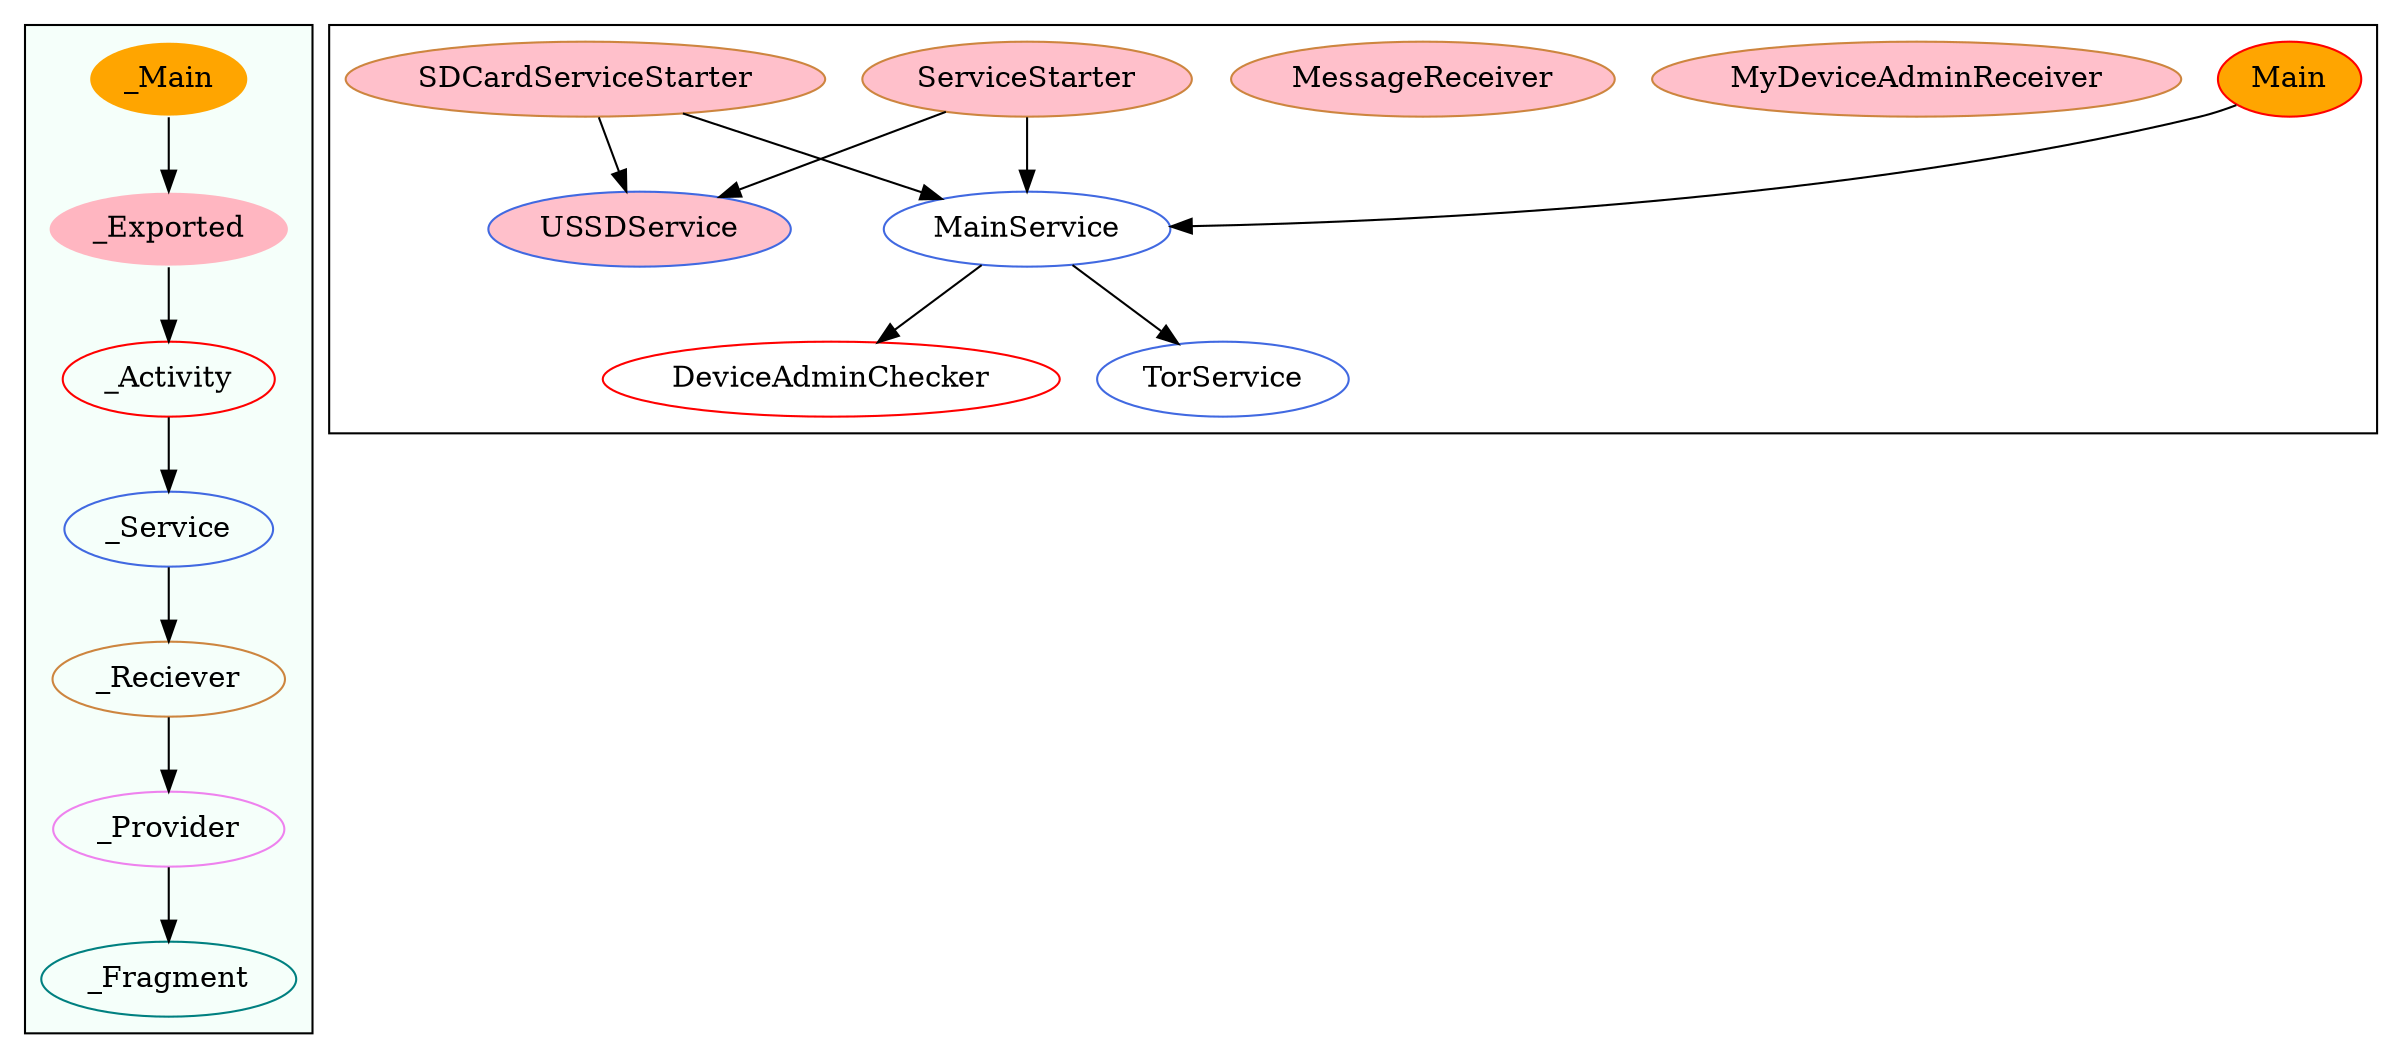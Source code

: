 digraph G {
subgraph cluster_legend{ 
bgcolor=mintcream;
_Activity[color = red];
_Service[color = royalblue];
_Provider[color = violet];
_Reciever[color = peru];
_Fragment[color = teal];
_Main[style=filled, fillcolor=orange, color = mintcream];
_Exported[style=filled, fillcolor=lightpink, color = mintcream];
_Main -> _Exported -> _Activity -> _Service -> _Reciever -> _Provider -> _Fragment; 
}
subgraph cluster_component{ 
DeviceAdminChecker[color = red];
Main[style=filled, fillcolor=orange, color = red];
MainService[color = royalblue];
TorService[color = royalblue];
USSDService[style=filled, fillcolor=pink, color = royalblue];
MyDeviceAdminReceiver[style=filled, fillcolor=pink, color = peru];
MessageReceiver[style=filled, fillcolor=pink, color = peru];
ServiceStarter[style=filled, fillcolor=pink, color = peru];
SDCardServiceStarter[style=filled, fillcolor=pink, color = peru];
MainService->DeviceAdminChecker;
MainService->TorService;
Main->MainService;
ServiceStarter->MainService;
ServiceStarter->USSDService;
SDCardServiceStarter->MainService;
SDCardServiceStarter->USSDService;
}
}
